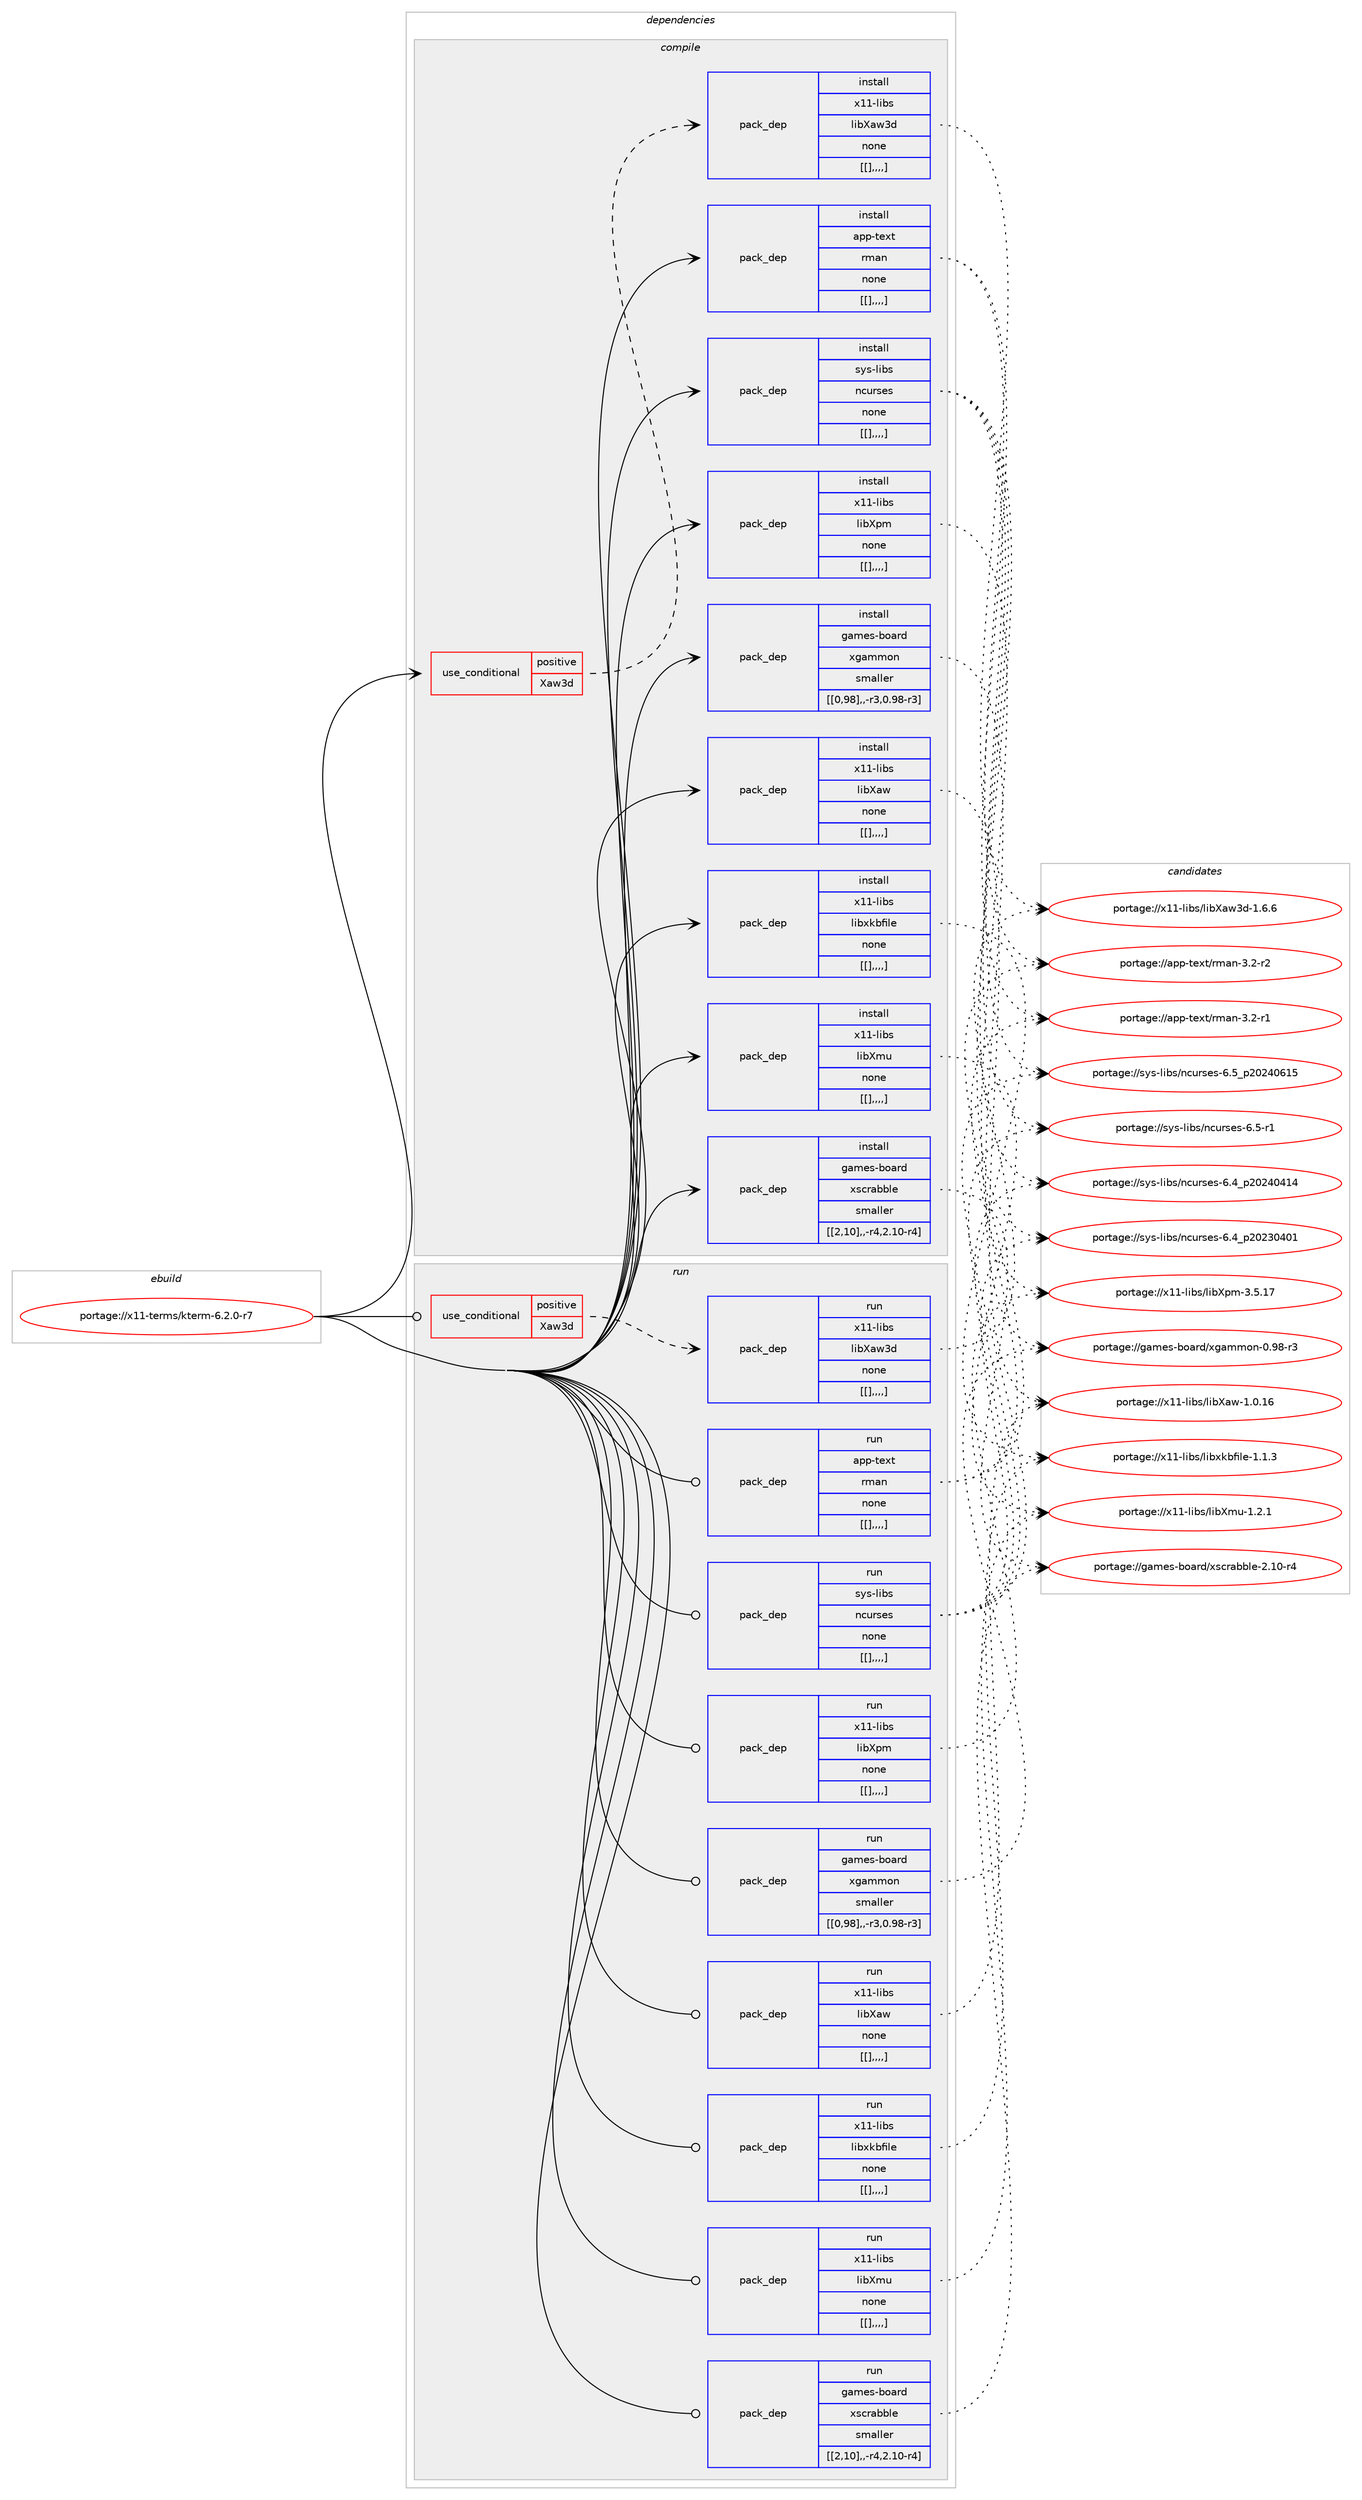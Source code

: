 digraph prolog {

# *************
# Graph options
# *************

newrank=true;
concentrate=true;
compound=true;
graph [rankdir=LR,fontname=Helvetica,fontsize=10,ranksep=1.5];#, ranksep=2.5, nodesep=0.2];
edge  [arrowhead=vee];
node  [fontname=Helvetica,fontsize=10];

# **********
# The ebuild
# **********

subgraph cluster_leftcol {
color=gray;
label=<<i>ebuild</i>>;
id [label="portage://x11-terms/kterm-6.2.0-r7", color=red, width=4, href="../x11-terms/kterm-6.2.0-r7.svg"];
}

# ****************
# The dependencies
# ****************

subgraph cluster_midcol {
color=gray;
label=<<i>dependencies</i>>;
subgraph cluster_compile {
fillcolor="#eeeeee";
style=filled;
label=<<i>compile</i>>;
subgraph cond128088 {
dependency485969 [label=<<TABLE BORDER="0" CELLBORDER="1" CELLSPACING="0" CELLPADDING="4"><TR><TD ROWSPAN="3" CELLPADDING="10">use_conditional</TD></TR><TR><TD>positive</TD></TR><TR><TD>Xaw3d</TD></TR></TABLE>>, shape=none, color=red];
subgraph pack354327 {
dependency485970 [label=<<TABLE BORDER="0" CELLBORDER="1" CELLSPACING="0" CELLPADDING="4" WIDTH="220"><TR><TD ROWSPAN="6" CELLPADDING="30">pack_dep</TD></TR><TR><TD WIDTH="110">install</TD></TR><TR><TD>x11-libs</TD></TR><TR><TD>libXaw3d</TD></TR><TR><TD>none</TD></TR><TR><TD>[[],,,,]</TD></TR></TABLE>>, shape=none, color=blue];
}
dependency485969:e -> dependency485970:w [weight=20,style="dashed",arrowhead="vee"];
}
id:e -> dependency485969:w [weight=20,style="solid",arrowhead="vee"];
subgraph pack354328 {
dependency485971 [label=<<TABLE BORDER="0" CELLBORDER="1" CELLSPACING="0" CELLPADDING="4" WIDTH="220"><TR><TD ROWSPAN="6" CELLPADDING="30">pack_dep</TD></TR><TR><TD WIDTH="110">install</TD></TR><TR><TD>app-text</TD></TR><TR><TD>rman</TD></TR><TR><TD>none</TD></TR><TR><TD>[[],,,,]</TD></TR></TABLE>>, shape=none, color=blue];
}
id:e -> dependency485971:w [weight=20,style="solid",arrowhead="vee"];
subgraph pack354329 {
dependency485972 [label=<<TABLE BORDER="0" CELLBORDER="1" CELLSPACING="0" CELLPADDING="4" WIDTH="220"><TR><TD ROWSPAN="6" CELLPADDING="30">pack_dep</TD></TR><TR><TD WIDTH="110">install</TD></TR><TR><TD>sys-libs</TD></TR><TR><TD>ncurses</TD></TR><TR><TD>none</TD></TR><TR><TD>[[],,,,]</TD></TR></TABLE>>, shape=none, color=blue];
}
id:e -> dependency485972:w [weight=20,style="solid",arrowhead="vee"];
subgraph pack354330 {
dependency485973 [label=<<TABLE BORDER="0" CELLBORDER="1" CELLSPACING="0" CELLPADDING="4" WIDTH="220"><TR><TD ROWSPAN="6" CELLPADDING="30">pack_dep</TD></TR><TR><TD WIDTH="110">install</TD></TR><TR><TD>x11-libs</TD></TR><TR><TD>libXaw</TD></TR><TR><TD>none</TD></TR><TR><TD>[[],,,,]</TD></TR></TABLE>>, shape=none, color=blue];
}
id:e -> dependency485973:w [weight=20,style="solid",arrowhead="vee"];
subgraph pack354331 {
dependency485974 [label=<<TABLE BORDER="0" CELLBORDER="1" CELLSPACING="0" CELLPADDING="4" WIDTH="220"><TR><TD ROWSPAN="6" CELLPADDING="30">pack_dep</TD></TR><TR><TD WIDTH="110">install</TD></TR><TR><TD>x11-libs</TD></TR><TR><TD>libXmu</TD></TR><TR><TD>none</TD></TR><TR><TD>[[],,,,]</TD></TR></TABLE>>, shape=none, color=blue];
}
id:e -> dependency485974:w [weight=20,style="solid",arrowhead="vee"];
subgraph pack354332 {
dependency485975 [label=<<TABLE BORDER="0" CELLBORDER="1" CELLSPACING="0" CELLPADDING="4" WIDTH="220"><TR><TD ROWSPAN="6" CELLPADDING="30">pack_dep</TD></TR><TR><TD WIDTH="110">install</TD></TR><TR><TD>x11-libs</TD></TR><TR><TD>libXpm</TD></TR><TR><TD>none</TD></TR><TR><TD>[[],,,,]</TD></TR></TABLE>>, shape=none, color=blue];
}
id:e -> dependency485975:w [weight=20,style="solid",arrowhead="vee"];
subgraph pack354333 {
dependency485976 [label=<<TABLE BORDER="0" CELLBORDER="1" CELLSPACING="0" CELLPADDING="4" WIDTH="220"><TR><TD ROWSPAN="6" CELLPADDING="30">pack_dep</TD></TR><TR><TD WIDTH="110">install</TD></TR><TR><TD>x11-libs</TD></TR><TR><TD>libxkbfile</TD></TR><TR><TD>none</TD></TR><TR><TD>[[],,,,]</TD></TR></TABLE>>, shape=none, color=blue];
}
id:e -> dependency485976:w [weight=20,style="solid",arrowhead="vee"];
subgraph pack354334 {
dependency485977 [label=<<TABLE BORDER="0" CELLBORDER="1" CELLSPACING="0" CELLPADDING="4" WIDTH="220"><TR><TD ROWSPAN="6" CELLPADDING="30">pack_dep</TD></TR><TR><TD WIDTH="110">install</TD></TR><TR><TD>games-board</TD></TR><TR><TD>xgammon</TD></TR><TR><TD>smaller</TD></TR><TR><TD>[[0,98],,-r3,0.98-r3]</TD></TR></TABLE>>, shape=none, color=blue];
}
id:e -> dependency485977:w [weight=20,style="solid",arrowhead="vee"];
subgraph pack354335 {
dependency485978 [label=<<TABLE BORDER="0" CELLBORDER="1" CELLSPACING="0" CELLPADDING="4" WIDTH="220"><TR><TD ROWSPAN="6" CELLPADDING="30">pack_dep</TD></TR><TR><TD WIDTH="110">install</TD></TR><TR><TD>games-board</TD></TR><TR><TD>xscrabble</TD></TR><TR><TD>smaller</TD></TR><TR><TD>[[2,10],,-r4,2.10-r4]</TD></TR></TABLE>>, shape=none, color=blue];
}
id:e -> dependency485978:w [weight=20,style="solid",arrowhead="vee"];
}
subgraph cluster_compileandrun {
fillcolor="#eeeeee";
style=filled;
label=<<i>compile and run</i>>;
}
subgraph cluster_run {
fillcolor="#eeeeee";
style=filled;
label=<<i>run</i>>;
subgraph cond128089 {
dependency485979 [label=<<TABLE BORDER="0" CELLBORDER="1" CELLSPACING="0" CELLPADDING="4"><TR><TD ROWSPAN="3" CELLPADDING="10">use_conditional</TD></TR><TR><TD>positive</TD></TR><TR><TD>Xaw3d</TD></TR></TABLE>>, shape=none, color=red];
subgraph pack354336 {
dependency485980 [label=<<TABLE BORDER="0" CELLBORDER="1" CELLSPACING="0" CELLPADDING="4" WIDTH="220"><TR><TD ROWSPAN="6" CELLPADDING="30">pack_dep</TD></TR><TR><TD WIDTH="110">run</TD></TR><TR><TD>x11-libs</TD></TR><TR><TD>libXaw3d</TD></TR><TR><TD>none</TD></TR><TR><TD>[[],,,,]</TD></TR></TABLE>>, shape=none, color=blue];
}
dependency485979:e -> dependency485980:w [weight=20,style="dashed",arrowhead="vee"];
}
id:e -> dependency485979:w [weight=20,style="solid",arrowhead="odot"];
subgraph pack354337 {
dependency485981 [label=<<TABLE BORDER="0" CELLBORDER="1" CELLSPACING="0" CELLPADDING="4" WIDTH="220"><TR><TD ROWSPAN="6" CELLPADDING="30">pack_dep</TD></TR><TR><TD WIDTH="110">run</TD></TR><TR><TD>app-text</TD></TR><TR><TD>rman</TD></TR><TR><TD>none</TD></TR><TR><TD>[[],,,,]</TD></TR></TABLE>>, shape=none, color=blue];
}
id:e -> dependency485981:w [weight=20,style="solid",arrowhead="odot"];
subgraph pack354338 {
dependency485982 [label=<<TABLE BORDER="0" CELLBORDER="1" CELLSPACING="0" CELLPADDING="4" WIDTH="220"><TR><TD ROWSPAN="6" CELLPADDING="30">pack_dep</TD></TR><TR><TD WIDTH="110">run</TD></TR><TR><TD>sys-libs</TD></TR><TR><TD>ncurses</TD></TR><TR><TD>none</TD></TR><TR><TD>[[],,,,]</TD></TR></TABLE>>, shape=none, color=blue];
}
id:e -> dependency485982:w [weight=20,style="solid",arrowhead="odot"];
subgraph pack354339 {
dependency485983 [label=<<TABLE BORDER="0" CELLBORDER="1" CELLSPACING="0" CELLPADDING="4" WIDTH="220"><TR><TD ROWSPAN="6" CELLPADDING="30">pack_dep</TD></TR><TR><TD WIDTH="110">run</TD></TR><TR><TD>x11-libs</TD></TR><TR><TD>libXaw</TD></TR><TR><TD>none</TD></TR><TR><TD>[[],,,,]</TD></TR></TABLE>>, shape=none, color=blue];
}
id:e -> dependency485983:w [weight=20,style="solid",arrowhead="odot"];
subgraph pack354340 {
dependency485984 [label=<<TABLE BORDER="0" CELLBORDER="1" CELLSPACING="0" CELLPADDING="4" WIDTH="220"><TR><TD ROWSPAN="6" CELLPADDING="30">pack_dep</TD></TR><TR><TD WIDTH="110">run</TD></TR><TR><TD>x11-libs</TD></TR><TR><TD>libXmu</TD></TR><TR><TD>none</TD></TR><TR><TD>[[],,,,]</TD></TR></TABLE>>, shape=none, color=blue];
}
id:e -> dependency485984:w [weight=20,style="solid",arrowhead="odot"];
subgraph pack354341 {
dependency485985 [label=<<TABLE BORDER="0" CELLBORDER="1" CELLSPACING="0" CELLPADDING="4" WIDTH="220"><TR><TD ROWSPAN="6" CELLPADDING="30">pack_dep</TD></TR><TR><TD WIDTH="110">run</TD></TR><TR><TD>x11-libs</TD></TR><TR><TD>libXpm</TD></TR><TR><TD>none</TD></TR><TR><TD>[[],,,,]</TD></TR></TABLE>>, shape=none, color=blue];
}
id:e -> dependency485985:w [weight=20,style="solid",arrowhead="odot"];
subgraph pack354342 {
dependency485986 [label=<<TABLE BORDER="0" CELLBORDER="1" CELLSPACING="0" CELLPADDING="4" WIDTH="220"><TR><TD ROWSPAN="6" CELLPADDING="30">pack_dep</TD></TR><TR><TD WIDTH="110">run</TD></TR><TR><TD>x11-libs</TD></TR><TR><TD>libxkbfile</TD></TR><TR><TD>none</TD></TR><TR><TD>[[],,,,]</TD></TR></TABLE>>, shape=none, color=blue];
}
id:e -> dependency485986:w [weight=20,style="solid",arrowhead="odot"];
subgraph pack354343 {
dependency485987 [label=<<TABLE BORDER="0" CELLBORDER="1" CELLSPACING="0" CELLPADDING="4" WIDTH="220"><TR><TD ROWSPAN="6" CELLPADDING="30">pack_dep</TD></TR><TR><TD WIDTH="110">run</TD></TR><TR><TD>games-board</TD></TR><TR><TD>xgammon</TD></TR><TR><TD>smaller</TD></TR><TR><TD>[[0,98],,-r3,0.98-r3]</TD></TR></TABLE>>, shape=none, color=blue];
}
id:e -> dependency485987:w [weight=20,style="solid",arrowhead="odot"];
subgraph pack354344 {
dependency485988 [label=<<TABLE BORDER="0" CELLBORDER="1" CELLSPACING="0" CELLPADDING="4" WIDTH="220"><TR><TD ROWSPAN="6" CELLPADDING="30">pack_dep</TD></TR><TR><TD WIDTH="110">run</TD></TR><TR><TD>games-board</TD></TR><TR><TD>xscrabble</TD></TR><TR><TD>smaller</TD></TR><TR><TD>[[2,10],,-r4,2.10-r4]</TD></TR></TABLE>>, shape=none, color=blue];
}
id:e -> dependency485988:w [weight=20,style="solid",arrowhead="odot"];
}
}

# **************
# The candidates
# **************

subgraph cluster_choices {
rank=same;
color=gray;
label=<<i>candidates</i>>;

subgraph choice354327 {
color=black;
nodesep=1;
choice120494945108105981154710810598889711951100454946544654 [label="portage://x11-libs/libXaw3d-1.6.6", color=red, width=4,href="../x11-libs/libXaw3d-1.6.6.svg"];
dependency485970:e -> choice120494945108105981154710810598889711951100454946544654:w [style=dotted,weight="100"];
}
subgraph choice354328 {
color=black;
nodesep=1;
choice97112112451161011201164711410997110455146504511450 [label="portage://app-text/rman-3.2-r2", color=red, width=4,href="../app-text/rman-3.2-r2.svg"];
choice97112112451161011201164711410997110455146504511449 [label="portage://app-text/rman-3.2-r1", color=red, width=4,href="../app-text/rman-3.2-r1.svg"];
dependency485971:e -> choice97112112451161011201164711410997110455146504511450:w [style=dotted,weight="100"];
dependency485971:e -> choice97112112451161011201164711410997110455146504511449:w [style=dotted,weight="100"];
}
subgraph choice354329 {
color=black;
nodesep=1;
choice1151211154510810598115471109911711411510111545544653951125048505248544953 [label="portage://sys-libs/ncurses-6.5_p20240615", color=red, width=4,href="../sys-libs/ncurses-6.5_p20240615.svg"];
choice11512111545108105981154711099117114115101115455446534511449 [label="portage://sys-libs/ncurses-6.5-r1", color=red, width=4,href="../sys-libs/ncurses-6.5-r1.svg"];
choice1151211154510810598115471109911711411510111545544652951125048505248524952 [label="portage://sys-libs/ncurses-6.4_p20240414", color=red, width=4,href="../sys-libs/ncurses-6.4_p20240414.svg"];
choice1151211154510810598115471109911711411510111545544652951125048505148524849 [label="portage://sys-libs/ncurses-6.4_p20230401", color=red, width=4,href="../sys-libs/ncurses-6.4_p20230401.svg"];
dependency485972:e -> choice1151211154510810598115471109911711411510111545544653951125048505248544953:w [style=dotted,weight="100"];
dependency485972:e -> choice11512111545108105981154711099117114115101115455446534511449:w [style=dotted,weight="100"];
dependency485972:e -> choice1151211154510810598115471109911711411510111545544652951125048505248524952:w [style=dotted,weight="100"];
dependency485972:e -> choice1151211154510810598115471109911711411510111545544652951125048505148524849:w [style=dotted,weight="100"];
}
subgraph choice354330 {
color=black;
nodesep=1;
choice120494945108105981154710810598889711945494648464954 [label="portage://x11-libs/libXaw-1.0.16", color=red, width=4,href="../x11-libs/libXaw-1.0.16.svg"];
dependency485973:e -> choice120494945108105981154710810598889711945494648464954:w [style=dotted,weight="100"];
}
subgraph choice354331 {
color=black;
nodesep=1;
choice12049494510810598115471081059888109117454946504649 [label="portage://x11-libs/libXmu-1.2.1", color=red, width=4,href="../x11-libs/libXmu-1.2.1.svg"];
dependency485974:e -> choice12049494510810598115471081059888109117454946504649:w [style=dotted,weight="100"];
}
subgraph choice354332 {
color=black;
nodesep=1;
choice1204949451081059811547108105988811210945514653464955 [label="portage://x11-libs/libXpm-3.5.17", color=red, width=4,href="../x11-libs/libXpm-3.5.17.svg"];
dependency485975:e -> choice1204949451081059811547108105988811210945514653464955:w [style=dotted,weight="100"];
}
subgraph choice354333 {
color=black;
nodesep=1;
choice12049494510810598115471081059812010798102105108101454946494651 [label="portage://x11-libs/libxkbfile-1.1.3", color=red, width=4,href="../x11-libs/libxkbfile-1.1.3.svg"];
dependency485976:e -> choice12049494510810598115471081059812010798102105108101454946494651:w [style=dotted,weight="100"];
}
subgraph choice354334 {
color=black;
nodesep=1;
choice10397109101115459811197114100471201039710910911111045484657564511451 [label="portage://games-board/xgammon-0.98-r3", color=red, width=4,href="../games-board/xgammon-0.98-r3.svg"];
dependency485977:e -> choice10397109101115459811197114100471201039710910911111045484657564511451:w [style=dotted,weight="100"];
}
subgraph choice354335 {
color=black;
nodesep=1;
choice10397109101115459811197114100471201159911497989810810145504649484511452 [label="portage://games-board/xscrabble-2.10-r4", color=red, width=4,href="../games-board/xscrabble-2.10-r4.svg"];
dependency485978:e -> choice10397109101115459811197114100471201159911497989810810145504649484511452:w [style=dotted,weight="100"];
}
subgraph choice354336 {
color=black;
nodesep=1;
choice120494945108105981154710810598889711951100454946544654 [label="portage://x11-libs/libXaw3d-1.6.6", color=red, width=4,href="../x11-libs/libXaw3d-1.6.6.svg"];
dependency485980:e -> choice120494945108105981154710810598889711951100454946544654:w [style=dotted,weight="100"];
}
subgraph choice354337 {
color=black;
nodesep=1;
choice97112112451161011201164711410997110455146504511450 [label="portage://app-text/rman-3.2-r2", color=red, width=4,href="../app-text/rman-3.2-r2.svg"];
choice97112112451161011201164711410997110455146504511449 [label="portage://app-text/rman-3.2-r1", color=red, width=4,href="../app-text/rman-3.2-r1.svg"];
dependency485981:e -> choice97112112451161011201164711410997110455146504511450:w [style=dotted,weight="100"];
dependency485981:e -> choice97112112451161011201164711410997110455146504511449:w [style=dotted,weight="100"];
}
subgraph choice354338 {
color=black;
nodesep=1;
choice1151211154510810598115471109911711411510111545544653951125048505248544953 [label="portage://sys-libs/ncurses-6.5_p20240615", color=red, width=4,href="../sys-libs/ncurses-6.5_p20240615.svg"];
choice11512111545108105981154711099117114115101115455446534511449 [label="portage://sys-libs/ncurses-6.5-r1", color=red, width=4,href="../sys-libs/ncurses-6.5-r1.svg"];
choice1151211154510810598115471109911711411510111545544652951125048505248524952 [label="portage://sys-libs/ncurses-6.4_p20240414", color=red, width=4,href="../sys-libs/ncurses-6.4_p20240414.svg"];
choice1151211154510810598115471109911711411510111545544652951125048505148524849 [label="portage://sys-libs/ncurses-6.4_p20230401", color=red, width=4,href="../sys-libs/ncurses-6.4_p20230401.svg"];
dependency485982:e -> choice1151211154510810598115471109911711411510111545544653951125048505248544953:w [style=dotted,weight="100"];
dependency485982:e -> choice11512111545108105981154711099117114115101115455446534511449:w [style=dotted,weight="100"];
dependency485982:e -> choice1151211154510810598115471109911711411510111545544652951125048505248524952:w [style=dotted,weight="100"];
dependency485982:e -> choice1151211154510810598115471109911711411510111545544652951125048505148524849:w [style=dotted,weight="100"];
}
subgraph choice354339 {
color=black;
nodesep=1;
choice120494945108105981154710810598889711945494648464954 [label="portage://x11-libs/libXaw-1.0.16", color=red, width=4,href="../x11-libs/libXaw-1.0.16.svg"];
dependency485983:e -> choice120494945108105981154710810598889711945494648464954:w [style=dotted,weight="100"];
}
subgraph choice354340 {
color=black;
nodesep=1;
choice12049494510810598115471081059888109117454946504649 [label="portage://x11-libs/libXmu-1.2.1", color=red, width=4,href="../x11-libs/libXmu-1.2.1.svg"];
dependency485984:e -> choice12049494510810598115471081059888109117454946504649:w [style=dotted,weight="100"];
}
subgraph choice354341 {
color=black;
nodesep=1;
choice1204949451081059811547108105988811210945514653464955 [label="portage://x11-libs/libXpm-3.5.17", color=red, width=4,href="../x11-libs/libXpm-3.5.17.svg"];
dependency485985:e -> choice1204949451081059811547108105988811210945514653464955:w [style=dotted,weight="100"];
}
subgraph choice354342 {
color=black;
nodesep=1;
choice12049494510810598115471081059812010798102105108101454946494651 [label="portage://x11-libs/libxkbfile-1.1.3", color=red, width=4,href="../x11-libs/libxkbfile-1.1.3.svg"];
dependency485986:e -> choice12049494510810598115471081059812010798102105108101454946494651:w [style=dotted,weight="100"];
}
subgraph choice354343 {
color=black;
nodesep=1;
choice10397109101115459811197114100471201039710910911111045484657564511451 [label="portage://games-board/xgammon-0.98-r3", color=red, width=4,href="../games-board/xgammon-0.98-r3.svg"];
dependency485987:e -> choice10397109101115459811197114100471201039710910911111045484657564511451:w [style=dotted,weight="100"];
}
subgraph choice354344 {
color=black;
nodesep=1;
choice10397109101115459811197114100471201159911497989810810145504649484511452 [label="portage://games-board/xscrabble-2.10-r4", color=red, width=4,href="../games-board/xscrabble-2.10-r4.svg"];
dependency485988:e -> choice10397109101115459811197114100471201159911497989810810145504649484511452:w [style=dotted,weight="100"];
}
}

}
